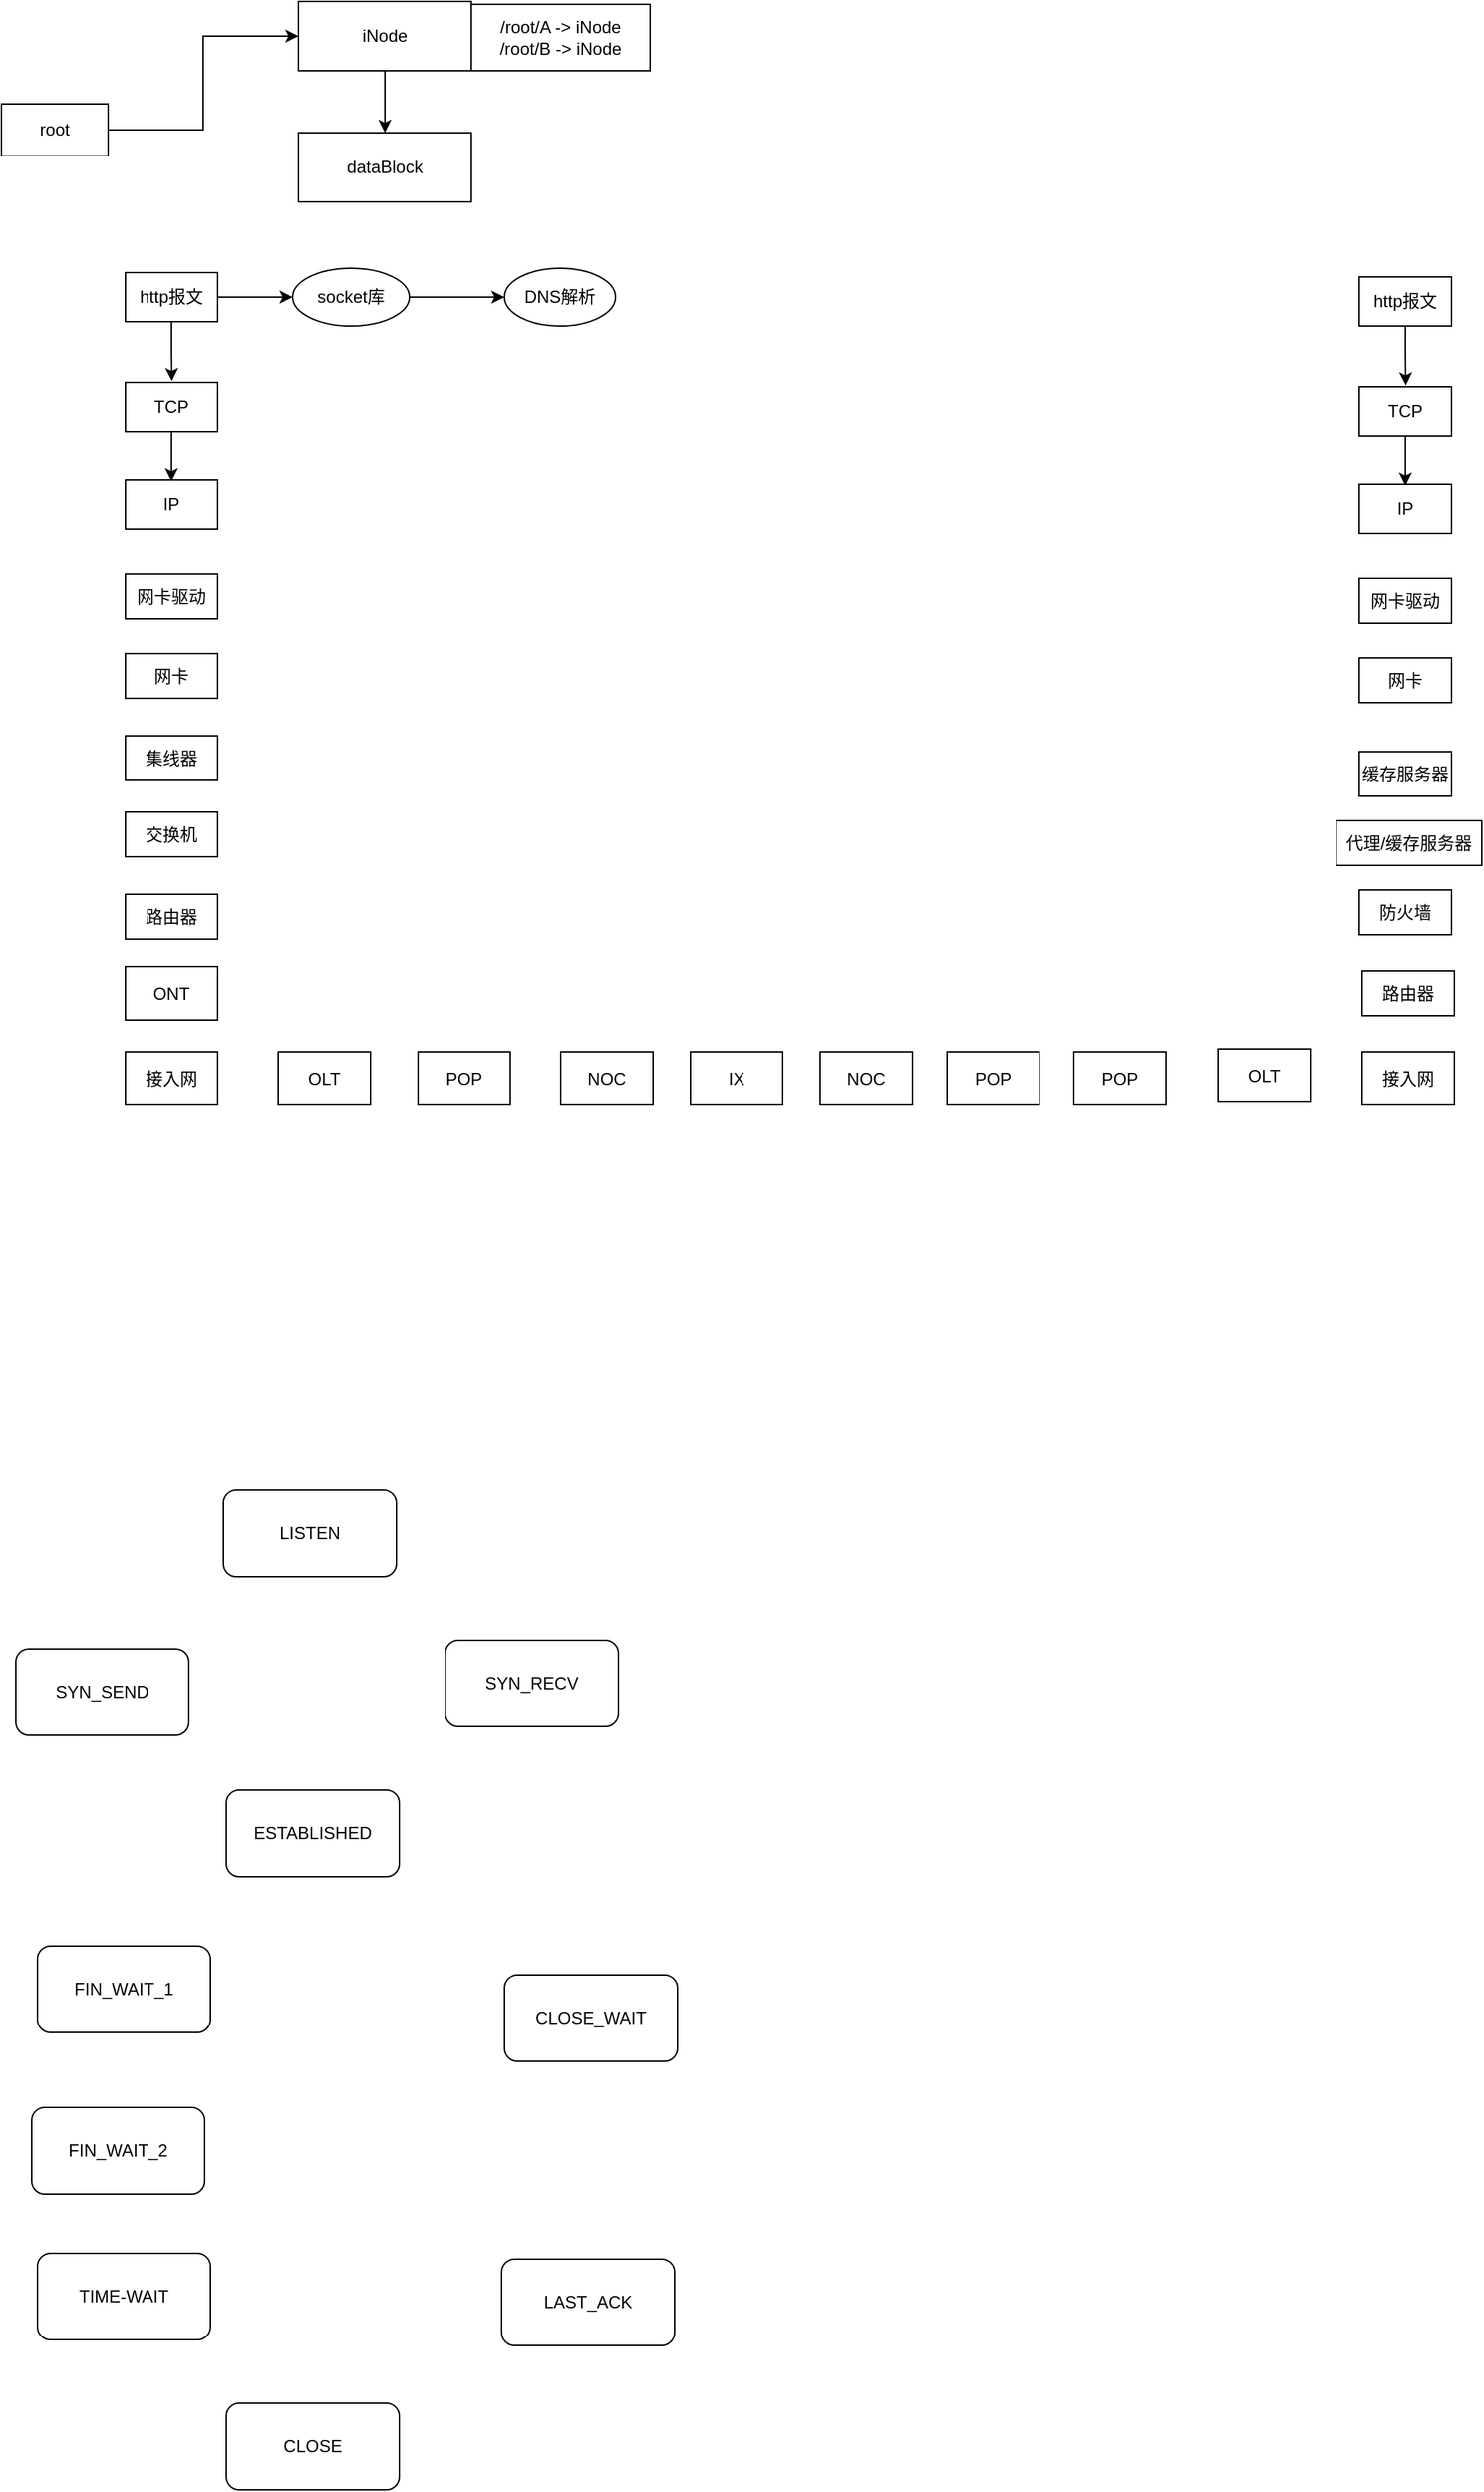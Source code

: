 <mxfile version="16.5.3" type="github"><diagram id="9s-nsZpvi523uKkDuciW" name="Page-1"><mxGraphModel dx="868" dy="1619" grid="0" gridSize="10" guides="1" tooltips="1" connect="1" arrows="1" fold="1" page="1" pageScale="1" pageWidth="827" pageHeight="1169" math="0" shadow="0"><root><mxCell id="0"/><mxCell id="1" parent="0"/><mxCell id="dfwGvuacIQjAY1Uu9EZt-6" style="edgeStyle=orthogonalEdgeStyle;rounded=0;orthogonalLoop=1;jettySize=auto;html=1;exitX=1;exitY=0.5;exitDx=0;exitDy=0;entryX=0;entryY=0.5;entryDx=0;entryDy=0;" parent="1" source="dfwGvuacIQjAY1Uu9EZt-3" target="dfwGvuacIQjAY1Uu9EZt-5" edge="1"><mxGeometry relative="1" as="geometry"/></mxCell><mxCell id="dfwGvuacIQjAY1Uu9EZt-3" value="root" style="rounded=0;whiteSpace=wrap;html=1;fillColor=none;gradientColor=#ffffff;" parent="1" vertex="1"><mxGeometry x="56" y="-20" width="74" height="36" as="geometry"/></mxCell><mxCell id="dfwGvuacIQjAY1Uu9EZt-8" style="edgeStyle=orthogonalEdgeStyle;rounded=0;orthogonalLoop=1;jettySize=auto;html=1;exitX=0.5;exitY=1;exitDx=0;exitDy=0;entryX=0.5;entryY=0;entryDx=0;entryDy=0;" parent="1" source="dfwGvuacIQjAY1Uu9EZt-5" target="dfwGvuacIQjAY1Uu9EZt-9" edge="1"><mxGeometry relative="1" as="geometry"><mxPoint x="285" y="7" as="targetPoint"/></mxGeometry></mxCell><mxCell id="dfwGvuacIQjAY1Uu9EZt-5" value="iNode" style="rounded=0;whiteSpace=wrap;html=1;fillColor=none;gradientColor=#ffffff;" parent="1" vertex="1"><mxGeometry x="262" y="-91" width="120" height="48" as="geometry"/></mxCell><mxCell id="dfwGvuacIQjAY1Uu9EZt-7" value="/root/A -&amp;gt; iNode&lt;br&gt;/root/B -&amp;gt; iNode" style="rounded=0;whiteSpace=wrap;html=1;fillColor=none;gradientColor=#ffffff;" parent="1" vertex="1"><mxGeometry x="382" y="-89" width="124" height="46" as="geometry"/></mxCell><mxCell id="dfwGvuacIQjAY1Uu9EZt-9" value="dataBlock" style="rounded=0;whiteSpace=wrap;html=1;fillColor=none;gradientColor=#ffffff;" parent="1" vertex="1"><mxGeometry x="262" width="120" height="48" as="geometry"/></mxCell><mxCell id="TFGpAoMM5-0sTSU94bqp-12" style="edgeStyle=orthogonalEdgeStyle;rounded=0;orthogonalLoop=1;jettySize=auto;html=1;exitX=1;exitY=0.5;exitDx=0;exitDy=0;entryX=0;entryY=0.5;entryDx=0;entryDy=0;" parent="1" source="TFGpAoMM5-0sTSU94bqp-8" target="TFGpAoMM5-0sTSU94bqp-11" edge="1"><mxGeometry relative="1" as="geometry"/></mxCell><mxCell id="TFGpAoMM5-0sTSU94bqp-15" style="edgeStyle=orthogonalEdgeStyle;rounded=0;orthogonalLoop=1;jettySize=auto;html=1;exitX=0.5;exitY=1;exitDx=0;exitDy=0;" parent="1" source="TFGpAoMM5-0sTSU94bqp-8" edge="1"><mxGeometry relative="1" as="geometry"><mxPoint x="174.276" y="172.069" as="targetPoint"/></mxGeometry></mxCell><mxCell id="TFGpAoMM5-0sTSU94bqp-8" value="http报文" style="whiteSpace=wrap;html=1;" parent="1" vertex="1"><mxGeometry x="142" y="97" width="64" height="34" as="geometry"/></mxCell><mxCell id="TFGpAoMM5-0sTSU94bqp-13" style="edgeStyle=orthogonalEdgeStyle;rounded=0;orthogonalLoop=1;jettySize=auto;html=1;exitX=1;exitY=0.5;exitDx=0;exitDy=0;entryX=0;entryY=0.5;entryDx=0;entryDy=0;" parent="1" source="TFGpAoMM5-0sTSU94bqp-11" target="TFGpAoMM5-0sTSU94bqp-14" edge="1"><mxGeometry relative="1" as="geometry"><mxPoint x="413.586" y="114.138" as="targetPoint"/></mxGeometry></mxCell><mxCell id="TFGpAoMM5-0sTSU94bqp-11" value="socket库" style="ellipse;whiteSpace=wrap;html=1;" parent="1" vertex="1"><mxGeometry x="258" y="94" width="81" height="40" as="geometry"/></mxCell><mxCell id="TFGpAoMM5-0sTSU94bqp-14" value="DNS解析" style="ellipse;whiteSpace=wrap;html=1;" parent="1" vertex="1"><mxGeometry x="405" y="94" width="77" height="40" as="geometry"/></mxCell><mxCell id="TFGpAoMM5-0sTSU94bqp-17" style="edgeStyle=orthogonalEdgeStyle;rounded=0;orthogonalLoop=1;jettySize=auto;html=1;exitX=0.5;exitY=1;exitDx=0;exitDy=0;" parent="1" source="TFGpAoMM5-0sTSU94bqp-16" edge="1"><mxGeometry relative="1" as="geometry"><mxPoint x="174" y="242" as="targetPoint"/></mxGeometry></mxCell><mxCell id="TFGpAoMM5-0sTSU94bqp-16" value="TCP" style="whiteSpace=wrap;html=1;" parent="1" vertex="1"><mxGeometry x="142" y="173" width="64" height="34" as="geometry"/></mxCell><mxCell id="TFGpAoMM5-0sTSU94bqp-18" value="IP" style="whiteSpace=wrap;html=1;" parent="1" vertex="1"><mxGeometry x="142" y="241" width="64" height="34" as="geometry"/></mxCell><mxCell id="TFGpAoMM5-0sTSU94bqp-21" value="网卡驱动" style="whiteSpace=wrap;html=1;" parent="1" vertex="1"><mxGeometry x="142" y="306" width="64" height="31" as="geometry"/></mxCell><mxCell id="TFGpAoMM5-0sTSU94bqp-22" value="网卡" style="whiteSpace=wrap;html=1;" parent="1" vertex="1"><mxGeometry x="142" y="361" width="64" height="31" as="geometry"/></mxCell><mxCell id="TFGpAoMM5-0sTSU94bqp-23" value="集线器" style="whiteSpace=wrap;html=1;" parent="1" vertex="1"><mxGeometry x="142" y="418" width="64" height="31" as="geometry"/></mxCell><mxCell id="TFGpAoMM5-0sTSU94bqp-24" value="交换机" style="whiteSpace=wrap;html=1;" parent="1" vertex="1"><mxGeometry x="142" y="471" width="64" height="31" as="geometry"/></mxCell><mxCell id="TFGpAoMM5-0sTSU94bqp-25" value="路由器" style="whiteSpace=wrap;html=1;" parent="1" vertex="1"><mxGeometry x="142" y="528" width="64" height="31" as="geometry"/></mxCell><mxCell id="TFGpAoMM5-0sTSU94bqp-26" value="ONT" style="whiteSpace=wrap;html=1;" parent="1" vertex="1"><mxGeometry x="142" y="578" width="64" height="37" as="geometry"/></mxCell><mxCell id="TFGpAoMM5-0sTSU94bqp-27" value="接入网" style="whiteSpace=wrap;html=1;" parent="1" vertex="1"><mxGeometry x="142" y="637" width="64" height="37" as="geometry"/></mxCell><mxCell id="TFGpAoMM5-0sTSU94bqp-28" value="OLT" style="whiteSpace=wrap;html=1;" parent="1" vertex="1"><mxGeometry x="248" y="637" width="64" height="37" as="geometry"/></mxCell><mxCell id="TFGpAoMM5-0sTSU94bqp-29" value="POP" style="whiteSpace=wrap;html=1;" parent="1" vertex="1"><mxGeometry x="345" y="637" width="64" height="37" as="geometry"/></mxCell><mxCell id="TFGpAoMM5-0sTSU94bqp-30" value="NOC" style="whiteSpace=wrap;html=1;" parent="1" vertex="1"><mxGeometry x="444" y="637" width="64" height="37" as="geometry"/></mxCell><mxCell id="TFGpAoMM5-0sTSU94bqp-31" value="IX" style="whiteSpace=wrap;html=1;" parent="1" vertex="1"><mxGeometry x="534" y="637" width="64" height="37" as="geometry"/></mxCell><mxCell id="TFGpAoMM5-0sTSU94bqp-32" value="NOC" style="whiteSpace=wrap;html=1;" parent="1" vertex="1"><mxGeometry x="624" y="637" width="64" height="37" as="geometry"/></mxCell><mxCell id="TFGpAoMM5-0sTSU94bqp-33" value="POP" style="whiteSpace=wrap;html=1;" parent="1" vertex="1"><mxGeometry x="712" y="637" width="64" height="37" as="geometry"/></mxCell><mxCell id="TFGpAoMM5-0sTSU94bqp-34" value="POP" style="whiteSpace=wrap;html=1;" parent="1" vertex="1"><mxGeometry x="800" y="637" width="64" height="37" as="geometry"/></mxCell><mxCell id="TFGpAoMM5-0sTSU94bqp-36" value="路由器" style="whiteSpace=wrap;html=1;" parent="1" vertex="1"><mxGeometry x="1000" y="581" width="64" height="31" as="geometry"/></mxCell><mxCell id="TFGpAoMM5-0sTSU94bqp-39" value="接入网" style="whiteSpace=wrap;html=1;" parent="1" vertex="1"><mxGeometry x="1000" y="637" width="64" height="37" as="geometry"/></mxCell><mxCell id="TFGpAoMM5-0sTSU94bqp-40" value="OLT" style="whiteSpace=wrap;html=1;" parent="1" vertex="1"><mxGeometry x="900" y="635" width="64" height="37" as="geometry"/></mxCell><mxCell id="TFGpAoMM5-0sTSU94bqp-41" value="防火墙" style="whiteSpace=wrap;html=1;" parent="1" vertex="1"><mxGeometry x="998" y="525" width="64" height="31" as="geometry"/></mxCell><mxCell id="TFGpAoMM5-0sTSU94bqp-42" value="代理/缓存服务器" style="whiteSpace=wrap;html=1;" parent="1" vertex="1"><mxGeometry x="982" y="477" width="101" height="31" as="geometry"/></mxCell><mxCell id="TFGpAoMM5-0sTSU94bqp-43" value="缓存服务器" style="whiteSpace=wrap;html=1;" parent="1" vertex="1"><mxGeometry x="998" y="429" width="64" height="31" as="geometry"/></mxCell><mxCell id="TFGpAoMM5-0sTSU94bqp-44" style="edgeStyle=orthogonalEdgeStyle;rounded=0;orthogonalLoop=1;jettySize=auto;html=1;exitX=0.5;exitY=1;exitDx=0;exitDy=0;" parent="1" source="TFGpAoMM5-0sTSU94bqp-45" edge="1"><mxGeometry relative="1" as="geometry"><mxPoint x="1030.276" y="175.069" as="targetPoint"/></mxGeometry></mxCell><mxCell id="TFGpAoMM5-0sTSU94bqp-45" value="http报文" style="whiteSpace=wrap;html=1;" parent="1" vertex="1"><mxGeometry x="998" y="100" width="64" height="34" as="geometry"/></mxCell><mxCell id="TFGpAoMM5-0sTSU94bqp-46" style="edgeStyle=orthogonalEdgeStyle;rounded=0;orthogonalLoop=1;jettySize=auto;html=1;exitX=0.5;exitY=1;exitDx=0;exitDy=0;" parent="1" source="TFGpAoMM5-0sTSU94bqp-47" edge="1"><mxGeometry relative="1" as="geometry"><mxPoint x="1030" y="245" as="targetPoint"/></mxGeometry></mxCell><mxCell id="TFGpAoMM5-0sTSU94bqp-47" value="TCP" style="whiteSpace=wrap;html=1;" parent="1" vertex="1"><mxGeometry x="998" y="176" width="64" height="34" as="geometry"/></mxCell><mxCell id="TFGpAoMM5-0sTSU94bqp-48" value="IP" style="whiteSpace=wrap;html=1;" parent="1" vertex="1"><mxGeometry x="998" y="244" width="64" height="34" as="geometry"/></mxCell><mxCell id="TFGpAoMM5-0sTSU94bqp-49" value="网卡驱动" style="whiteSpace=wrap;html=1;" parent="1" vertex="1"><mxGeometry x="998" y="309" width="64" height="31" as="geometry"/></mxCell><mxCell id="TFGpAoMM5-0sTSU94bqp-50" value="网卡" style="whiteSpace=wrap;html=1;" parent="1" vertex="1"><mxGeometry x="998" y="364" width="64" height="31" as="geometry"/></mxCell><mxCell id="ax4rQrrHP4IRKcg2sCGr-2" value="LISTEN" style="rounded=1;whiteSpace=wrap;html=1;" parent="1" vertex="1"><mxGeometry x="210" y="941" width="120" height="60" as="geometry"/></mxCell><mxCell id="ax4rQrrHP4IRKcg2sCGr-3" value="SYN_SEND" style="rounded=1;whiteSpace=wrap;html=1;" parent="1" vertex="1"><mxGeometry x="66" y="1051" width="120" height="60" as="geometry"/></mxCell><mxCell id="ax4rQrrHP4IRKcg2sCGr-4" value="SYN_RECV" style="rounded=1;whiteSpace=wrap;html=1;" parent="1" vertex="1"><mxGeometry x="364" y="1045" width="120" height="60" as="geometry"/></mxCell><mxCell id="ax4rQrrHP4IRKcg2sCGr-5" value="ESTABLISHED" style="rounded=1;whiteSpace=wrap;html=1;" parent="1" vertex="1"><mxGeometry x="212" y="1149" width="120" height="60" as="geometry"/></mxCell><mxCell id="ax4rQrrHP4IRKcg2sCGr-6" value="FIN_WAIT_1" style="rounded=1;whiteSpace=wrap;html=1;" parent="1" vertex="1"><mxGeometry x="81" y="1257" width="120" height="60" as="geometry"/></mxCell><mxCell id="ax4rQrrHP4IRKcg2sCGr-7" value="FIN_WAIT_2" style="rounded=1;whiteSpace=wrap;html=1;" parent="1" vertex="1"><mxGeometry x="77" y="1369" width="120" height="60" as="geometry"/></mxCell><mxCell id="ax4rQrrHP4IRKcg2sCGr-8" value="TIME-WAIT" style="rounded=1;whiteSpace=wrap;html=1;" parent="1" vertex="1"><mxGeometry x="81" y="1470" width="120" height="60" as="geometry"/></mxCell><mxCell id="ax4rQrrHP4IRKcg2sCGr-9" value="CLOSE_WAIT" style="rounded=1;whiteSpace=wrap;html=1;" parent="1" vertex="1"><mxGeometry x="405" y="1277" width="120" height="60" as="geometry"/></mxCell><mxCell id="ax4rQrrHP4IRKcg2sCGr-10" value="LAST_ACK" style="rounded=1;whiteSpace=wrap;html=1;" parent="1" vertex="1"><mxGeometry x="403" y="1474" width="120" height="60" as="geometry"/></mxCell><mxCell id="ax4rQrrHP4IRKcg2sCGr-11" value="CLOSE" style="rounded=1;whiteSpace=wrap;html=1;" parent="1" vertex="1"><mxGeometry x="212" y="1574" width="120" height="60" as="geometry"/></mxCell></root></mxGraphModel></diagram></mxfile>
